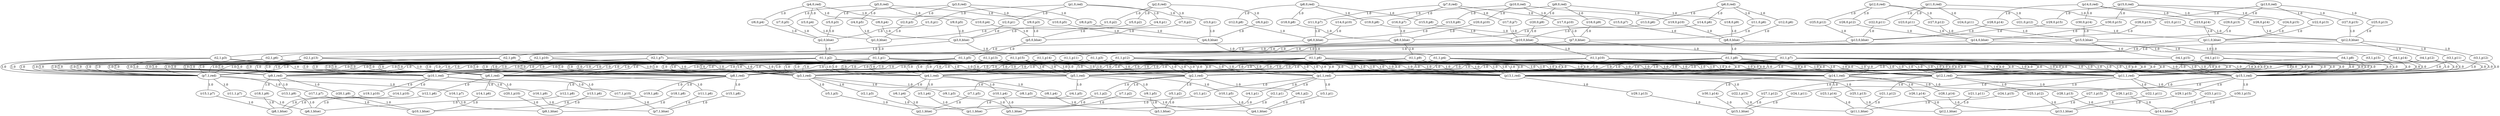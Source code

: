 strict graph {
	graph [bb="0,0,0,0"];
	node [label="\N"];
	"(r1,0,p1)"	 [pos="-4425.000000,-75.000000)"];
	"(p2,0,blue)"	 [pos="-900.000000,-150.000000)"];
	"(r1,0,p1)" -- "(p2,0,blue)"	 [label=1.0,
		weight=1.0];
	"(r1,0,p2)"	 [pos="-4275.000000,-75.000000)"];
	"(p1,0,blue)"	 [pos="-1050.000000,-150.000000)"];
	"(r1,0,p2)" -- "(p1,0,blue)"	 [label=1.0,
		weight=1.0];
	"(r1,1,p1)"	 [pos="-4425.000000,-375.000000)"];
	"(p2,1,blue)"	 [pos="-900.000000,-450.000000)"];
	"(r1,1,p1)" -- "(p2,1,blue)"	 [label=1.0,
		weight=1.0];
	"(r1,1,p2)"	 [pos="-4275.000000,-375.000000)"];
	"(p1,1,blue)"	 [pos="-1050.000000,-450.000000)"];
	"(r1,1,p2)" -- "(p1,1,blue)"	 [label=1.0,
		weight=1.0];
	"(r2,0,p1)"	 [pos="-4125.000000,-75.000000)"];
	"(p3,0,blue)"	 [pos="-750.000000,-150.000000)"];
	"(r2,0,p1)" -- "(p3,0,blue)"	 [label=1.0,
		weight=1.0];
	"(r2,0,p3)"	 [pos="-3975.000000,-75.000000)"];
	"(r2,0,p3)" -- "(p1,0,blue)"	 [label=1.0,
		weight=1.0];
	"(r2,1,p1)"	 [pos="-4125.000000,-375.000000)"];
	"(p3,1,blue)"	 [pos="-750.000000,-450.000000)"];
	"(r2,1,p1)" -- "(p3,1,blue)"	 [label=1.0,
		weight=1.0];
	"(r2,1,p3)"	 [pos="-3975.000000,-375.000000)"];
	"(r2,1,p3)" -- "(p1,1,blue)"	 [label=1.0,
		weight=1.0];
	"(r3,0,p1)"	 [pos="-3825.000000,-75.000000)"];
	"(p4,0,blue)"	 [pos="-600.000000,-150.000000)"];
	"(r3,0,p1)" -- "(p4,0,blue)"	 [label=1.0,
		weight=1.0];
	"(r3,0,p4)"	 [pos="-3675.000000,-75.000000)"];
	"(r3,0,p4)" -- "(p1,0,blue)"	 [label=1.0,
		weight=1.0];
	"(r3,1,p1)"	 [pos="-3825.000000,-375.000000)"];
	"(p4,1,blue)"	 [pos="-600.000000,-450.000000)"];
	"(r3,1,p1)" -- "(p4,1,blue)"	 [label=1.0,
		weight=1.0];
	"(r3,1,p4)"	 [pos="-3675.000000,-375.000000)"];
	"(r3,1,p4)" -- "(p1,1,blue)"	 [label=1.0,
		weight=1.0];
	"(r4,0,p1)"	 [pos="-3525.000000,-75.000000)"];
	"(p5,0,blue)"	 [pos="-450.000000,-150.000000)"];
	"(r4,0,p1)" -- "(p5,0,blue)"	 [label=1.0,
		weight=1.0];
	"(r4,0,p5)"	 [pos="-3375.000000,-75.000000)"];
	"(r4,0,p5)" -- "(p1,0,blue)"	 [label=1.0,
		weight=1.0];
	"(r4,1,p1)"	 [pos="-3525.000000,-375.000000)"];
	"(p5,1,blue)"	 [pos="-450.000000,-450.000000)"];
	"(r4,1,p1)" -- "(p5,1,blue)"	 [label=1.0,
		weight=1.0];
	"(r4,1,p5)"	 [pos="-3375.000000,-375.000000)"];
	"(r4,1,p5)" -- "(p1,1,blue)"	 [label=1.0,
		weight=1.0];
	"(r5,0,p2)"	 [pos="-3225.000000,-75.000000)"];
	"(r5,0,p2)" -- "(p3,0,blue)"	 [label=1.0,
		weight=1.0];
	"(r5,0,p3)"	 [pos="-3075.000000,-75.000000)"];
	"(r5,0,p3)" -- "(p2,0,blue)"	 [label=1.0,
		weight=1.0];
	"(r5,1,p2)"	 [pos="-3225.000000,-375.000000)"];
	"(r5,1,p2)" -- "(p3,1,blue)"	 [label=1.0,
		weight=1.0];
	"(r5,1,p3)"	 [pos="-3075.000000,-375.000000)"];
	"(r5,1,p3)" -- "(p2,1,blue)"	 [label=1.0,
		weight=1.0];
	"(r6,0,p2)"	 [pos="-2925.000000,-75.000000)"];
	"(r6,0,p2)" -- "(p4,0,blue)"	 [label=1.0,
		weight=1.0];
	"(r6,0,p4)"	 [pos="-2775.000000,-75.000000)"];
	"(r6,0,p4)" -- "(p2,0,blue)"	 [label=1.0,
		weight=1.0];
	"(r6,1,p2)"	 [pos="-2925.000000,-375.000000)"];
	"(r6,1,p2)" -- "(p4,1,blue)"	 [label=1.0,
		weight=1.0];
	"(r6,1,p4)"	 [pos="-2775.000000,-375.000000)"];
	"(r6,1,p4)" -- "(p2,1,blue)"	 [label=1.0,
		weight=1.0];
	"(r7,0,p2)"	 [pos="-2625.000000,-75.000000)"];
	"(r7,0,p2)" -- "(p5,0,blue)"	 [label=1.0,
		weight=1.0];
	"(r7,0,p5)"	 [pos="-2475.000000,-75.000000)"];
	"(r7,0,p5)" -- "(p2,0,blue)"	 [label=1.0,
		weight=1.0];
	"(r7,1,p2)"	 [pos="-2625.000000,-375.000000)"];
	"(r7,1,p2)" -- "(p5,1,blue)"	 [label=1.0,
		weight=1.0];
	"(r7,1,p5)"	 [pos="-2475.000000,-375.000000)"];
	"(r7,1,p5)" -- "(p2,1,blue)"	 [label=1.0,
		weight=1.0];
	"(r8,0,p3)"	 [pos="-2325.000000,-75.000000)"];
	"(r8,0,p3)" -- "(p4,0,blue)"	 [label=1.0,
		weight=1.0];
	"(r8,0,p4)"	 [pos="-2175.000000,-75.000000)"];
	"(r8,0,p4)" -- "(p3,0,blue)"	 [label=1.0,
		weight=1.0];
	"(r8,1,p3)"	 [pos="-2325.000000,-375.000000)"];
	"(r8,1,p3)" -- "(p4,1,blue)"	 [label=1.0,
		weight=1.0];
	"(r8,1,p4)"	 [pos="-2175.000000,-375.000000)"];
	"(r8,1,p4)" -- "(p3,1,blue)"	 [label=1.0,
		weight=1.0];
	"(r9,0,p3)"	 [pos="-2025.000000,-75.000000)"];
	"(r9,0,p3)" -- "(p5,0,blue)"	 [label=1.0,
		weight=1.0];
	"(r9,0,p5)"	 [pos="-1875.000000,-75.000000)"];
	"(r9,0,p5)" -- "(p3,0,blue)"	 [label=1.0,
		weight=1.0];
	"(r9,1,p3)"	 [pos="-2025.000000,-375.000000)"];
	"(r9,1,p3)" -- "(p5,1,blue)"	 [label=1.0,
		weight=1.0];
	"(r9,1,p5)"	 [pos="-1875.000000,-375.000000)"];
	"(r9,1,p5)" -- "(p3,1,blue)"	 [label=1.0,
		weight=1.0];
	"(r10,0,p4)"	 [pos="-1725.000000,-75.000000)"];
	"(r10,0,p4)" -- "(p5,0,blue)"	 [label=1.0,
		weight=1.0];
	"(r10,0,p5)"	 [pos="-1575.000000,-75.000000)"];
	"(r10,0,p5)" -- "(p4,0,blue)"	 [label=1.0,
		weight=1.0];
	"(r10,1,p4)"	 [pos="-1725.000000,-375.000000)"];
	"(r10,1,p4)" -- "(p5,1,blue)"	 [label=1.0,
		weight=1.0];
	"(r10,1,p5)"	 [pos="-1575.000000,-375.000000)"];
	"(r10,1,p5)" -- "(p4,1,blue)"	 [label=1.0,
		weight=1.0];
	"(r11,0,p6)"	 [pos="-1425.000000,-75.000000)"];
	"(p7,0,blue)"	 [pos="-150.000000,-150.000000)"];
	"(r11,0,p6)" -- "(p7,0,blue)"	 [label=1.0,
		weight=1.0];
	"(r11,0,p7)"	 [pos="-1275.000000,-75.000000)"];
	"(p6,0,blue)"	 [pos="-300.000000,-150.000000)"];
	"(r11,0,p7)" -- "(p6,0,blue)"	 [label=1.0,
		weight=1.0];
	"(r11,1,p6)"	 [pos="-1425.000000,-375.000000)"];
	"(p7,1,blue)"	 [pos="-150.000000,-450.000000)"];
	"(r11,1,p6)" -- "(p7,1,blue)"	 [label=1.0,
		weight=1.0];
	"(r11,1,p7)"	 [pos="-1275.000000,-375.000000)"];
	"(p6,1,blue)"	 [pos="-300.000000,-450.000000)"];
	"(r11,1,p7)" -- "(p6,1,blue)"	 [label=1.0,
		weight=1.0];
	"(r12,0,p6)"	 [pos="-1125.000000,-75.000000)"];
	"(p8,0,blue)"	 [pos="0.000000,-150.000000)"];
	"(r12,0,p6)" -- "(p8,0,blue)"	 [label=1.0,
		weight=1.0];
	"(r12,0,p8)"	 [pos="-975.000000,-75.000000)"];
	"(r12,0,p8)" -- "(p6,0,blue)"	 [label=1.0,
		weight=1.0];
	"(r12,1,p6)"	 [pos="-1125.000000,-375.000000)"];
	"(p8,1,blue)"	 [pos="0.000000,-450.000000)"];
	"(r12,1,p6)" -- "(p8,1,blue)"	 [label=1.0,
		weight=1.0];
	"(r12,1,p8)"	 [pos="-975.000000,-375.000000)"];
	"(r12,1,p8)" -- "(p6,1,blue)"	 [label=1.0,
		weight=1.0];
	"(r13,0,p6)"	 [pos="-825.000000,-75.000000)"];
	"(p9,0,blue)"	 [pos="150.000000,-150.000000)"];
	"(r13,0,p6)" -- "(p9,0,blue)"	 [label=1.0,
		weight=1.0];
	"(r13,0,p9)"	 [pos="-675.000000,-75.000000)"];
	"(r13,0,p9)" -- "(p6,0,blue)"	 [label=1.0,
		weight=1.0];
	"(r13,1,p6)"	 [pos="-825.000000,-375.000000)"];
	"(p9,1,blue)"	 [pos="150.000000,-450.000000)"];
	"(r13,1,p6)" -- "(p9,1,blue)"	 [label=1.0,
		weight=1.0];
	"(r13,1,p9)"	 [pos="-675.000000,-375.000000)"];
	"(r13,1,p9)" -- "(p6,1,blue)"	 [label=1.0,
		weight=1.0];
	"(r14,0,p6)"	 [pos="-525.000000,-75.000000)"];
	"(p10,0,blue)"	 [pos="300.000000,-150.000000)"];
	"(r14,0,p6)" -- "(p10,0,blue)"	 [label=1.0,
		weight=1.0];
	"(r14,0,p10)"	 [pos="-375.000000,-75.000000)"];
	"(r14,0,p10)" -- "(p6,0,blue)"	 [label=1.0,
		weight=1.0];
	"(r14,1,p6)"	 [pos="-525.000000,-375.000000)"];
	"(p10,1,blue)"	 [pos="300.000000,-450.000000)"];
	"(r14,1,p6)" -- "(p10,1,blue)"	 [label=1.0,
		weight=1.0];
	"(r14,1,p10)"	 [pos="-375.000000,-375.000000)"];
	"(r14,1,p10)" -- "(p6,1,blue)"	 [label=1.0,
		weight=1.0];
	"(r15,0,p7)"	 [pos="-225.000000,-75.000000)"];
	"(r15,0,p7)" -- "(p8,0,blue)"	 [label=1.0,
		weight=1.0];
	"(r15,0,p8)"	 [pos="-75.000000,-75.000000)"];
	"(r15,0,p8)" -- "(p7,0,blue)"	 [label=1.0,
		weight=1.0];
	"(r15,1,p7)"	 [pos="-225.000000,-375.000000)"];
	"(r15,1,p7)" -- "(p8,1,blue)"	 [label=1.0,
		weight=1.0];
	"(r15,1,p8)"	 [pos="-75.000000,-375.000000)"];
	"(r15,1,p8)" -- "(p7,1,blue)"	 [label=1.0,
		weight=1.0];
	"(r16,0,p7)"	 [pos="75.000000,-75.000000)"];
	"(r16,0,p7)" -- "(p9,0,blue)"	 [label=1.0,
		weight=1.0];
	"(r16,0,p9)"	 [pos="225.000000,-75.000000)"];
	"(r16,0,p9)" -- "(p7,0,blue)"	 [label=1.0,
		weight=1.0];
	"(r16,1,p7)"	 [pos="75.000000,-375.000000)"];
	"(r16,1,p7)" -- "(p9,1,blue)"	 [label=1.0,
		weight=1.0];
	"(r16,1,p9)"	 [pos="225.000000,-375.000000)"];
	"(r16,1,p9)" -- "(p7,1,blue)"	 [label=1.0,
		weight=1.0];
	"(r17,0,p7)"	 [pos="375.000000,-75.000000)"];
	"(r17,0,p7)" -- "(p10,0,blue)"	 [label=1.0,
		weight=1.0];
	"(r17,0,p10)"	 [pos="525.000000,-75.000000)"];
	"(r17,0,p10)" -- "(p7,0,blue)"	 [label=1.0,
		weight=1.0];
	"(r17,1,p7)"	 [pos="375.000000,-375.000000)"];
	"(r17,1,p7)" -- "(p10,1,blue)"	 [label=1.0,
		weight=1.0];
	"(r17,1,p10)"	 [pos="525.000000,-375.000000)"];
	"(r17,1,p10)" -- "(p7,1,blue)"	 [label=1.0,
		weight=1.0];
	"(r18,0,p8)"	 [pos="675.000000,-75.000000)"];
	"(r18,0,p8)" -- "(p9,0,blue)"	 [label=1.0,
		weight=1.0];
	"(r18,0,p9)"	 [pos="825.000000,-75.000000)"];
	"(r18,0,p9)" -- "(p8,0,blue)"	 [label=1.0,
		weight=1.0];
	"(r18,1,p8)"	 [pos="675.000000,-375.000000)"];
	"(r18,1,p8)" -- "(p9,1,blue)"	 [label=1.0,
		weight=1.0];
	"(r18,1,p9)"	 [pos="825.000000,-375.000000)"];
	"(r18,1,p9)" -- "(p8,1,blue)"	 [label=1.0,
		weight=1.0];
	"(r19,0,p8)"	 [pos="975.000000,-75.000000)"];
	"(r19,0,p8)" -- "(p10,0,blue)"	 [label=1.0,
		weight=1.0];
	"(r19,0,p10)"	 [pos="1125.000000,-75.000000)"];
	"(r19,0,p10)" -- "(p8,0,blue)"	 [label=1.0,
		weight=1.0];
	"(r19,1,p8)"	 [pos="975.000000,-375.000000)"];
	"(r19,1,p8)" -- "(p10,1,blue)"	 [label=1.0,
		weight=1.0];
	"(r19,1,p10)"	 [pos="1125.000000,-375.000000)"];
	"(r19,1,p10)" -- "(p8,1,blue)"	 [label=1.0,
		weight=1.0];
	"(r20,0,p9)"	 [pos="1275.000000,-75.000000)"];
	"(r20,0,p9)" -- "(p10,0,blue)"	 [label=1.0,
		weight=1.0];
	"(r20,0,p10)"	 [pos="1425.000000,-75.000000)"];
	"(r20,0,p10)" -- "(p9,0,blue)"	 [label=1.0,
		weight=1.0];
	"(r20,1,p9)"	 [pos="1275.000000,-375.000000)"];
	"(r20,1,p9)" -- "(p10,1,blue)"	 [label=1.0,
		weight=1.0];
	"(r20,1,p10)"	 [pos="1425.000000,-375.000000)"];
	"(r20,1,p10)" -- "(p9,1,blue)"	 [label=1.0,
		weight=1.0];
	"(r21,0,p11)"	 [pos="1575.000000,-75.000000)"];
	"(p12,0,blue)"	 [pos="600.000000,-150.000000)"];
	"(r21,0,p11)" -- "(p12,0,blue)"	 [label=1.0,
		weight=1.0];
	"(r21,0,p12)"	 [pos="1725.000000,-75.000000)"];
	"(p11,0,blue)"	 [pos="450.000000,-150.000000)"];
	"(r21,0,p12)" -- "(p11,0,blue)"	 [label=1.0,
		weight=1.0];
	"(r21,1,p11)"	 [pos="1575.000000,-375.000000)"];
	"(p12,1,blue)"	 [pos="600.000000,-450.000000)"];
	"(r21,1,p11)" -- "(p12,1,blue)"	 [label=1.0,
		weight=1.0];
	"(r21,1,p12)"	 [pos="1725.000000,-375.000000)"];
	"(p11,1,blue)"	 [pos="450.000000,-450.000000)"];
	"(r21,1,p12)" -- "(p11,1,blue)"	 [label=1.0,
		weight=1.0];
	"(r22,0,p11)"	 [pos="1875.000000,-75.000000)"];
	"(p13,0,blue)"	 [pos="750.000000,-150.000000)"];
	"(r22,0,p11)" -- "(p13,0,blue)"	 [label=1.0,
		weight=1.0];
	"(r22,0,p13)"	 [pos="2025.000000,-75.000000)"];
	"(r22,0,p13)" -- "(p11,0,blue)"	 [label=1.0,
		weight=1.0];
	"(r22,1,p11)"	 [pos="1875.000000,-375.000000)"];
	"(p13,1,blue)"	 [pos="750.000000,-450.000000)"];
	"(r22,1,p11)" -- "(p13,1,blue)"	 [label=1.0,
		weight=1.0];
	"(r22,1,p13)"	 [pos="2025.000000,-375.000000)"];
	"(r22,1,p13)" -- "(p11,1,blue)"	 [label=1.0,
		weight=1.0];
	"(r23,0,p11)"	 [pos="2175.000000,-75.000000)"];
	"(p14,0,blue)"	 [pos="900.000000,-150.000000)"];
	"(r23,0,p11)" -- "(p14,0,blue)"	 [label=1.0,
		weight=1.0];
	"(r23,0,p14)"	 [pos="2325.000000,-75.000000)"];
	"(r23,0,p14)" -- "(p11,0,blue)"	 [label=1.0,
		weight=1.0];
	"(r23,1,p11)"	 [pos="2175.000000,-375.000000)"];
	"(p14,1,blue)"	 [pos="900.000000,-450.000000)"];
	"(r23,1,p11)" -- "(p14,1,blue)"	 [label=1.0,
		weight=1.0];
	"(r23,1,p14)"	 [pos="2325.000000,-375.000000)"];
	"(r23,1,p14)" -- "(p11,1,blue)"	 [label=1.0,
		weight=1.0];
	"(r24,0,p11)"	 [pos="2475.000000,-75.000000)"];
	"(p15,0,blue)"	 [pos="1050.000000,-150.000000)"];
	"(r24,0,p11)" -- "(p15,0,blue)"	 [label=1.0,
		weight=1.0];
	"(r24,0,p15)"	 [pos="2625.000000,-75.000000)"];
	"(r24,0,p15)" -- "(p11,0,blue)"	 [label=1.0,
		weight=1.0];
	"(r24,1,p11)"	 [pos="2475.000000,-375.000000)"];
	"(p15,1,blue)"	 [pos="1050.000000,-450.000000)"];
	"(r24,1,p11)" -- "(p15,1,blue)"	 [label=1.0,
		weight=1.0];
	"(r24,1,p15)"	 [pos="2625.000000,-375.000000)"];
	"(r24,1,p15)" -- "(p11,1,blue)"	 [label=1.0,
		weight=1.0];
	"(r25,0,p12)"	 [pos="2775.000000,-75.000000)"];
	"(r25,0,p12)" -- "(p13,0,blue)"	 [label=1.0,
		weight=1.0];
	"(r25,0,p13)"	 [pos="2925.000000,-75.000000)"];
	"(r25,0,p13)" -- "(p12,0,blue)"	 [label=1.0,
		weight=1.0];
	"(r25,1,p12)"	 [pos="2775.000000,-375.000000)"];
	"(r25,1,p12)" -- "(p13,1,blue)"	 [label=1.0,
		weight=1.0];
	"(r25,1,p13)"	 [pos="2925.000000,-375.000000)"];
	"(r25,1,p13)" -- "(p12,1,blue)"	 [label=1.0,
		weight=1.0];
	"(r26,0,p12)"	 [pos="3075.000000,-75.000000)"];
	"(r26,0,p12)" -- "(p14,0,blue)"	 [label=1.0,
		weight=1.0];
	"(r26,0,p14)"	 [pos="3225.000000,-75.000000)"];
	"(r26,0,p14)" -- "(p12,0,blue)"	 [label=1.0,
		weight=1.0];
	"(r26,1,p12)"	 [pos="3075.000000,-375.000000)"];
	"(r26,1,p12)" -- "(p14,1,blue)"	 [label=1.0,
		weight=1.0];
	"(r26,1,p14)"	 [pos="3225.000000,-375.000000)"];
	"(r26,1,p14)" -- "(p12,1,blue)"	 [label=1.0,
		weight=1.0];
	"(r27,0,p12)"	 [pos="3375.000000,-75.000000)"];
	"(r27,0,p12)" -- "(p15,0,blue)"	 [label=1.0,
		weight=1.0];
	"(r27,0,p15)"	 [pos="3525.000000,-75.000000)"];
	"(r27,0,p15)" -- "(p12,0,blue)"	 [label=1.0,
		weight=1.0];
	"(r27,1,p12)"	 [pos="3375.000000,-375.000000)"];
	"(r27,1,p12)" -- "(p15,1,blue)"	 [label=1.0,
		weight=1.0];
	"(r27,1,p15)"	 [pos="3525.000000,-375.000000)"];
	"(r27,1,p15)" -- "(p12,1,blue)"	 [label=1.0,
		weight=1.0];
	"(r28,0,p13)"	 [pos="3675.000000,-75.000000)"];
	"(r28,0,p13)" -- "(p14,0,blue)"	 [label=1.0,
		weight=1.0];
	"(r28,0,p14)"	 [pos="3825.000000,-75.000000)"];
	"(r28,0,p14)" -- "(p13,0,blue)"	 [label=1.0,
		weight=1.0];
	"(r28,1,p13)"	 [pos="3675.000000,-375.000000)"];
	"(r28,1,p13)" -- "(p14,1,blue)"	 [label=1.0,
		weight=1.0];
	"(r28,1,p14)"	 [pos="3825.000000,-375.000000)"];
	"(r28,1,p14)" -- "(p13,1,blue)"	 [label=1.0,
		weight=1.0];
	"(r29,0,p13)"	 [pos="3975.000000,-75.000000)"];
	"(r29,0,p13)" -- "(p15,0,blue)"	 [label=1.0,
		weight=1.0];
	"(r29,0,p15)"	 [pos="4125.000000,-75.000000)"];
	"(r29,0,p15)" -- "(p13,0,blue)"	 [label=1.0,
		weight=1.0];
	"(r29,1,p13)"	 [pos="3975.000000,-375.000000)"];
	"(r29,1,p13)" -- "(p15,1,blue)"	 [label=1.0,
		weight=1.0];
	"(r29,1,p15)"	 [pos="4125.000000,-375.000000)"];
	"(r29,1,p15)" -- "(p13,1,blue)"	 [label=1.0,
		weight=1.0];
	"(r30,0,p14)"	 [pos="4275.000000,-75.000000)"];
	"(r30,0,p14)" -- "(p15,0,blue)"	 [label=1.0,
		weight=1.0];
	"(r30,0,p15)"	 [pos="4425.000000,-75.000000)"];
	"(r30,0,p15)" -- "(p14,0,blue)"	 [label=1.0,
		weight=1.0];
	"(r30,1,p14)"	 [pos="4275.000000,-375.000000)"];
	"(r30,1,p14)" -- "(p15,1,blue)"	 [label=1.0,
		weight=1.0];
	"(r30,1,p15)"	 [pos="4425.000000,-375.000000)"];
	"(r30,1,p15)" -- "(p14,1,blue)"	 [label=1.0,
		weight=1.0];
	"(p1,0,red)"	 [pos="-1050.000000,0.000000)"];
	"(p1,0,red)" -- "(r1,0,p1)"	 [label=1.0,
		weight=1.0];
	"(p1,0,red)" -- "(r2,0,p1)"	 [label=1.0,
		weight=1.0];
	"(p1,0,red)" -- "(r3,0,p1)"	 [label=1.0,
		weight=1.0];
	"(p1,0,red)" -- "(r4,0,p1)"	 [label=1.0,
		weight=1.0];
	"(p1,1,red)"	 [pos="-1050.000000,-300.000000)"];
	"(p1,1,red)" -- "(r1,1,p1)"	 [label=1.0,
		weight=1.0];
	"(p1,1,red)" -- "(r2,1,p1)"	 [label=1.0,
		weight=1.0];
	"(p1,1,red)" -- "(r3,1,p1)"	 [label=1.0,
		weight=1.0];
	"(p1,1,red)" -- "(r4,1,p1)"	 [label=1.0,
		weight=1.0];
	"(p2,0,red)"	 [pos="-900.000000,0.000000)"];
	"(p2,0,red)" -- "(r1,0,p2)"	 [label=1.0,
		weight=1.0];
	"(p2,0,red)" -- "(r5,0,p2)"	 [label=1.0,
		weight=1.0];
	"(p2,0,red)" -- "(r6,0,p2)"	 [label=1.0,
		weight=1.0];
	"(p2,0,red)" -- "(r7,0,p2)"	 [label=1.0,
		weight=1.0];
	"(p2,1,red)"	 [pos="-900.000000,-300.000000)"];
	"(p2,1,red)" -- "(r1,1,p2)"	 [label=1.0,
		weight=1.0];
	"(p2,1,red)" -- "(r5,1,p2)"	 [label=1.0,
		weight=1.0];
	"(p2,1,red)" -- "(r6,1,p2)"	 [label=1.0,
		weight=1.0];
	"(p2,1,red)" -- "(r7,1,p2)"	 [label=1.0,
		weight=1.0];
	"(p3,0,red)"	 [pos="-750.000000,0.000000)"];
	"(p3,0,red)" -- "(r2,0,p3)"	 [label=1.0,
		weight=1.0];
	"(p3,0,red)" -- "(r5,0,p3)"	 [label=1.0,
		weight=1.0];
	"(p3,0,red)" -- "(r8,0,p3)"	 [label=1.0,
		weight=1.0];
	"(p3,0,red)" -- "(r9,0,p3)"	 [label=1.0,
		weight=1.0];
	"(p3,1,red)"	 [pos="-750.000000,-300.000000)"];
	"(p3,1,red)" -- "(r2,1,p3)"	 [label=1.0,
		weight=1.0];
	"(p3,1,red)" -- "(r5,1,p3)"	 [label=1.0,
		weight=1.0];
	"(p3,1,red)" -- "(r8,1,p3)"	 [label=1.0,
		weight=1.0];
	"(p3,1,red)" -- "(r9,1,p3)"	 [label=1.0,
		weight=1.0];
	"(p4,0,red)"	 [pos="-600.000000,0.000000)"];
	"(p4,0,red)" -- "(r3,0,p4)"	 [label=1.0,
		weight=1.0];
	"(p4,0,red)" -- "(r6,0,p4)"	 [label=1.0,
		weight=1.0];
	"(p4,0,red)" -- "(r8,0,p4)"	 [label=1.0,
		weight=1.0];
	"(p4,0,red)" -- "(r10,0,p4)"	 [label=1.0,
		weight=1.0];
	"(p4,1,red)"	 [pos="-600.000000,-300.000000)"];
	"(p4,1,red)" -- "(r3,1,p4)"	 [label=1.0,
		weight=1.0];
	"(p4,1,red)" -- "(r6,1,p4)"	 [label=1.0,
		weight=1.0];
	"(p4,1,red)" -- "(r8,1,p4)"	 [label=1.0,
		weight=1.0];
	"(p4,1,red)" -- "(r10,1,p4)"	 [label=1.0,
		weight=1.0];
	"(p5,0,red)"	 [pos="-450.000000,0.000000)"];
	"(p5,0,red)" -- "(r4,0,p5)"	 [label=1.0,
		weight=1.0];
	"(p5,0,red)" -- "(r7,0,p5)"	 [label=1.0,
		weight=1.0];
	"(p5,0,red)" -- "(r9,0,p5)"	 [label=1.0,
		weight=1.0];
	"(p5,0,red)" -- "(r10,0,p5)"	 [label=1.0,
		weight=1.0];
	"(p5,1,red)"	 [pos="-450.000000,-300.000000)"];
	"(p5,1,red)" -- "(r4,1,p5)"	 [label=1.0,
		weight=1.0];
	"(p5,1,red)" -- "(r7,1,p5)"	 [label=1.0,
		weight=1.0];
	"(p5,1,red)" -- "(r9,1,p5)"	 [label=1.0,
		weight=1.0];
	"(p5,1,red)" -- "(r10,1,p5)"	 [label=1.0,
		weight=1.0];
	"(p6,0,red)"	 [pos="-300.000000,0.000000)"];
	"(p6,0,red)" -- "(r11,0,p6)"	 [label=1.0,
		weight=1.0];
	"(p6,0,red)" -- "(r12,0,p6)"	 [label=1.0,
		weight=1.0];
	"(p6,0,red)" -- "(r13,0,p6)"	 [label=1.0,
		weight=1.0];
	"(p6,0,red)" -- "(r14,0,p6)"	 [label=1.0,
		weight=1.0];
	"(p6,1,red)"	 [pos="-300.000000,-300.000000)"];
	"(p6,1,red)" -- "(r11,1,p6)"	 [label=1.0,
		weight=1.0];
	"(p6,1,red)" -- "(r12,1,p6)"	 [label=1.0,
		weight=1.0];
	"(p6,1,red)" -- "(r13,1,p6)"	 [label=1.0,
		weight=1.0];
	"(p6,1,red)" -- "(r14,1,p6)"	 [label=1.0,
		weight=1.0];
	"(p7,0,red)"	 [pos="-150.000000,0.000000)"];
	"(p7,0,red)" -- "(r11,0,p7)"	 [label=1.0,
		weight=1.0];
	"(p7,0,red)" -- "(r15,0,p7)"	 [label=1.0,
		weight=1.0];
	"(p7,0,red)" -- "(r16,0,p7)"	 [label=1.0,
		weight=1.0];
	"(p7,0,red)" -- "(r17,0,p7)"	 [label=1.0,
		weight=1.0];
	"(p7,1,red)"	 [pos="-150.000000,-300.000000)"];
	"(p7,1,red)" -- "(r11,1,p7)"	 [label=1.0,
		weight=1.0];
	"(p7,1,red)" -- "(r15,1,p7)"	 [label=1.0,
		weight=1.0];
	"(p7,1,red)" -- "(r16,1,p7)"	 [label=1.0,
		weight=1.0];
	"(p7,1,red)" -- "(r17,1,p7)"	 [label=1.0,
		weight=1.0];
	"(p8,0,red)"	 [pos="0.000000,0.000000)"];
	"(p8,0,red)" -- "(r12,0,p8)"	 [label=1.0,
		weight=1.0];
	"(p8,0,red)" -- "(r15,0,p8)"	 [label=1.0,
		weight=1.0];
	"(p8,0,red)" -- "(r18,0,p8)"	 [label=1.0,
		weight=1.0];
	"(p8,0,red)" -- "(r19,0,p8)"	 [label=1.0,
		weight=1.0];
	"(p8,1,red)"	 [pos="0.000000,-300.000000)"];
	"(p8,1,red)" -- "(r12,1,p8)"	 [label=1.0,
		weight=1.0];
	"(p8,1,red)" -- "(r15,1,p8)"	 [label=1.0,
		weight=1.0];
	"(p8,1,red)" -- "(r18,1,p8)"	 [label=1.0,
		weight=1.0];
	"(p8,1,red)" -- "(r19,1,p8)"	 [label=1.0,
		weight=1.0];
	"(p9,0,red)"	 [pos="150.000000,0.000000)"];
	"(p9,0,red)" -- "(r13,0,p9)"	 [label=1.0,
		weight=1.0];
	"(p9,0,red)" -- "(r16,0,p9)"	 [label=1.0,
		weight=1.0];
	"(p9,0,red)" -- "(r18,0,p9)"	 [label=1.0,
		weight=1.0];
	"(p9,0,red)" -- "(r20,0,p9)"	 [label=1.0,
		weight=1.0];
	"(p9,1,red)"	 [pos="150.000000,-300.000000)"];
	"(p9,1,red)" -- "(r13,1,p9)"	 [label=1.0,
		weight=1.0];
	"(p9,1,red)" -- "(r16,1,p9)"	 [label=1.0,
		weight=1.0];
	"(p9,1,red)" -- "(r18,1,p9)"	 [label=1.0,
		weight=1.0];
	"(p9,1,red)" -- "(r20,1,p9)"	 [label=1.0,
		weight=1.0];
	"(p10,0,red)"	 [pos="300.000000,0.000000)"];
	"(p10,0,red)" -- "(r14,0,p10)"	 [label=1.0,
		weight=1.0];
	"(p10,0,red)" -- "(r17,0,p10)"	 [label=1.0,
		weight=1.0];
	"(p10,0,red)" -- "(r19,0,p10)"	 [label=1.0,
		weight=1.0];
	"(p10,0,red)" -- "(r20,0,p10)"	 [label=1.0,
		weight=1.0];
	"(p10,1,red)"	 [pos="300.000000,-300.000000)"];
	"(p10,1,red)" -- "(r14,1,p10)"	 [label=1.0,
		weight=1.0];
	"(p10,1,red)" -- "(r17,1,p10)"	 [label=1.0,
		weight=1.0];
	"(p10,1,red)" -- "(r19,1,p10)"	 [label=1.0,
		weight=1.0];
	"(p10,1,red)" -- "(r20,1,p10)"	 [label=1.0,
		weight=1.0];
	"(p11,0,red)"	 [pos="450.000000,0.000000)"];
	"(p11,0,red)" -- "(r21,0,p11)"	 [label=1.0,
		weight=1.0];
	"(p11,0,red)" -- "(r22,0,p11)"	 [label=1.0,
		weight=1.0];
	"(p11,0,red)" -- "(r23,0,p11)"	 [label=1.0,
		weight=1.0];
	"(p11,0,red)" -- "(r24,0,p11)"	 [label=1.0,
		weight=1.0];
	"(p11,1,red)"	 [pos="450.000000,-300.000000)"];
	"(p11,1,red)" -- "(r21,1,p11)"	 [label=1.0,
		weight=1.0];
	"(p11,1,red)" -- "(r22,1,p11)"	 [label=1.0,
		weight=1.0];
	"(p11,1,red)" -- "(r23,1,p11)"	 [label=1.0,
		weight=1.0];
	"(p11,1,red)" -- "(r24,1,p11)"	 [label=1.0,
		weight=1.0];
	"(p12,0,red)"	 [pos="600.000000,0.000000)"];
	"(p12,0,red)" -- "(r21,0,p12)"	 [label=1.0,
		weight=1.0];
	"(p12,0,red)" -- "(r25,0,p12)"	 [label=1.0,
		weight=1.0];
	"(p12,0,red)" -- "(r26,0,p12)"	 [label=1.0,
		weight=1.0];
	"(p12,0,red)" -- "(r27,0,p12)"	 [label=1.0,
		weight=1.0];
	"(p12,1,red)"	 [pos="600.000000,-300.000000)"];
	"(p12,1,red)" -- "(r21,1,p12)"	 [label=1.0,
		weight=1.0];
	"(p12,1,red)" -- "(r25,1,p12)"	 [label=1.0,
		weight=1.0];
	"(p12,1,red)" -- "(r26,1,p12)"	 [label=1.0,
		weight=1.0];
	"(p12,1,red)" -- "(r27,1,p12)"	 [label=1.0,
		weight=1.0];
	"(p13,0,red)"	 [pos="750.000000,0.000000)"];
	"(p13,0,red)" -- "(r22,0,p13)"	 [label=1.0,
		weight=1.0];
	"(p13,0,red)" -- "(r25,0,p13)"	 [label=1.0,
		weight=1.0];
	"(p13,0,red)" -- "(r28,0,p13)"	 [label=1.0,
		weight=1.0];
	"(p13,0,red)" -- "(r29,0,p13)"	 [label=1.0,
		weight=1.0];
	"(p13,1,red)"	 [pos="750.000000,-300.000000)"];
	"(p13,1,red)" -- "(r22,1,p13)"	 [label=1.0,
		weight=1.0];
	"(p13,1,red)" -- "(r25,1,p13)"	 [label=1.0,
		weight=1.0];
	"(p13,1,red)" -- "(r28,1,p13)"	 [label=1.0,
		weight=1.0];
	"(p13,1,red)" -- "(r29,1,p13)"	 [label=1.0,
		weight=1.0];
	"(p14,0,red)"	 [pos="900.000000,0.000000)"];
	"(p14,0,red)" -- "(r23,0,p14)"	 [label=1.0,
		weight=1.0];
	"(p14,0,red)" -- "(r26,0,p14)"	 [label=1.0,
		weight=1.0];
	"(p14,0,red)" -- "(r28,0,p14)"	 [label=1.0,
		weight=1.0];
	"(p14,0,red)" -- "(r30,0,p14)"	 [label=1.0,
		weight=1.0];
	"(p14,1,red)"	 [pos="900.000000,-300.000000)"];
	"(p14,1,red)" -- "(r23,1,p14)"	 [label=1.0,
		weight=1.0];
	"(p14,1,red)" -- "(r26,1,p14)"	 [label=1.0,
		weight=1.0];
	"(p14,1,red)" -- "(r28,1,p14)"	 [label=1.0,
		weight=1.0];
	"(p14,1,red)" -- "(r30,1,p14)"	 [label=1.0,
		weight=1.0];
	"(p15,0,red)"	 [pos="1050.000000,0.000000)"];
	"(p15,0,red)" -- "(r24,0,p15)"	 [label=1.0,
		weight=1.0];
	"(p15,0,red)" -- "(r27,0,p15)"	 [label=1.0,
		weight=1.0];
	"(p15,0,red)" -- "(r29,0,p15)"	 [label=1.0,
		weight=1.0];
	"(p15,0,red)" -- "(r30,0,p15)"	 [label=1.0,
		weight=1.0];
	"(p15,1,red)"	 [pos="1050.000000,-300.000000)"];
	"(p15,1,red)" -- "(r24,1,p15)"	 [label=1.0,
		weight=1.0];
	"(p15,1,red)" -- "(r27,1,p15)"	 [label=1.0,
		weight=1.0];
	"(p15,1,red)" -- "(r29,1,p15)"	 [label=1.0,
		weight=1.0];
	"(p15,1,red)" -- "(r30,1,p15)"	 [label=1.0,
		weight=1.0];
	"(t1,1,p1)"	 [pos="-2100.000000,-225.000000)"];
	"(p1,0,blue)" -- "(t1,1,p1)"	 [label=1.0,
		weight=1.0];
	"(t1,1,p2)"	 [pos="-1950.000000,-225.000000)"];
	"(p2,0,blue)" -- "(t1,1,p2)"	 [label=1.0,
		weight=1.0];
	"(t1,1,p3)"	 [pos="-1800.000000,-225.000000)"];
	"(p3,0,blue)" -- "(t1,1,p3)"	 [label=1.0,
		weight=1.0];
	"(t2,1,p3)"	 [pos="150.000000,-225.000000)"];
	"(p3,0,blue)" -- "(t2,1,p3)"	 [label=1.0,
		weight=1.0];
	"(t1,1,p4)"	 [pos="-1650.000000,-225.000000)"];
	"(p4,0,blue)" -- "(t1,1,p4)"	 [label=1.0,
		weight=1.0];
	"(t1,1,p5)"	 [pos="-1500.000000,-225.000000)"];
	"(p5,0,blue)" -- "(t1,1,p5)"	 [label=1.0,
		weight=1.0];
	"(t1,1,p6)"	 [pos="-1350.000000,-225.000000)"];
	"(p6,0,blue)" -- "(t1,1,p6)"	 [label=1.0,
		weight=1.0];
	"(t2,1,p6)"	 [pos="300.000000,-225.000000)"];
	"(p6,0,blue)" -- "(t2,1,p6)"	 [label=1.0,
		weight=1.0];
	"(t1,1,p7)"	 [pos="-1200.000000,-225.000000)"];
	"(p7,0,blue)" -- "(t1,1,p7)"	 [label=1.0,
		weight=1.0];
	"(t2,1,p7)"	 [pos="450.000000,-225.000000)"];
	"(p7,0,blue)" -- "(t2,1,p7)"	 [label=1.0,
		weight=1.0];
	"(t1,1,p8)"	 [pos="-1050.000000,-225.000000)"];
	"(p8,0,blue)" -- "(t1,1,p8)"	 [label=1.0,
		weight=1.0];
	"(t4,1,p8)"	 [pos="1500.000000,-225.000000)"];
	"(p8,0,blue)" -- "(t4,1,p8)"	 [label=1.0,
		weight=1.0];
	"(t1,1,p9)"	 [pos="-900.000000,-225.000000)"];
	"(p9,0,blue)" -- "(t1,1,p9)"	 [label=1.0,
		weight=1.0];
	"(t2,1,p9)"	 [pos="600.000000,-225.000000)"];
	"(p9,0,blue)" -- "(t2,1,p9)"	 [label=1.0,
		weight=1.0];
	"(t1,1,p10)"	 [pos="-750.000000,-225.000000)"];
	"(p10,0,blue)" -- "(t1,1,p10)"	 [label=1.0,
		weight=1.0];
	"(t2,1,p10)"	 [pos="750.000000,-225.000000)"];
	"(p10,0,blue)" -- "(t2,1,p10)"	 [label=1.0,
		weight=1.0];
	"(t1,1,p11)"	 [pos="-600.000000,-225.000000)"];
	"(p11,0,blue)" -- "(t1,1,p11)"	 [label=1.0,
		weight=1.0];
	"(t3,1,p11)"	 [pos="1050.000000,-225.000000)"];
	"(p11,0,blue)" -- "(t3,1,p11)"	 [label=1.0,
		weight=1.0];
	"(t4,1,p11)"	 [pos="1650.000000,-225.000000)"];
	"(p11,0,blue)" -- "(t4,1,p11)"	 [label=1.0,
		weight=1.0];
	"(t1,1,p12)"	 [pos="-450.000000,-225.000000)"];
	"(p12,0,blue)" -- "(t1,1,p12)"	 [label=1.0,
		weight=1.0];
	"(t3,1,p12)"	 [pos="1200.000000,-225.000000)"];
	"(p12,0,blue)" -- "(t3,1,p12)"	 [label=1.0,
		weight=1.0];
	"(t4,1,p12)"	 [pos="1800.000000,-225.000000)"];
	"(p12,0,blue)" -- "(t4,1,p12)"	 [label=1.0,
		weight=1.0];
	"(t1,1,p13)"	 [pos="-300.000000,-225.000000)"];
	"(p13,0,blue)" -- "(t1,1,p13)"	 [label=1.0,
		weight=1.0];
	"(t2,1,p13)"	 [pos="900.000000,-225.000000)"];
	"(p13,0,blue)" -- "(t2,1,p13)"	 [label=1.0,
		weight=1.0];
	"(t1,1,p14)"	 [pos="-150.000000,-225.000000)"];
	"(p14,0,blue)" -- "(t1,1,p14)"	 [label=1.0,
		weight=1.0];
	"(t4,1,p14)"	 [pos="1950.000000,-225.000000)"];
	"(p14,0,blue)" -- "(t4,1,p14)"	 [label=1.0,
		weight=1.0];
	"(t1,1,p15)"	 [pos="0.000000,-225.000000)"];
	"(p15,0,blue)" -- "(t1,1,p15)"	 [label=1.0,
		weight=1.0];
	"(t3,1,p15)"	 [pos="1350.000000,-225.000000)"];
	"(p15,0,blue)" -- "(t3,1,p15)"	 [label=1.0,
		weight=1.0];
	"(t4,1,p15)"	 [pos="2100.000000,-225.000000)"];
	"(p15,0,blue)" -- "(t4,1,p15)"	 [label=1.0,
		weight=1.0];
	"(t1,1,p1)" -- "(p2,1,red)"	 [label=1.0,
		weight=1.0];
	"(t1,1,p1)" -- "(p3,1,red)"	 [label=1.0,
		weight=1.0];
	"(t1,1,p1)" -- "(p4,1,red)"	 [label=1.0,
		weight=1.0];
	"(t1,1,p1)" -- "(p5,1,red)"	 [label=1.0,
		weight=1.0];
	"(t1,1,p1)" -- "(p6,1,red)"	 [label=1.0,
		weight=1.0];
	"(t1,1,p1)" -- "(p7,1,red)"	 [label=1.0,
		weight=1.0];
	"(t1,1,p1)" -- "(p8,1,red)"	 [label=1.0,
		weight=1.0];
	"(t1,1,p1)" -- "(p9,1,red)"	 [label=1.0,
		weight=1.0];
	"(t1,1,p1)" -- "(p10,1,red)"	 [label=1.0,
		weight=1.0];
	"(t1,1,p1)" -- "(p11,1,red)"	 [label=1.0,
		weight=1.0];
	"(t1,1,p1)" -- "(p12,1,red)"	 [label=1.0,
		weight=1.0];
	"(t1,1,p1)" -- "(p13,1,red)"	 [label=1.0,
		weight=1.0];
	"(t1,1,p1)" -- "(p14,1,red)"	 [label=1.0,
		weight=1.0];
	"(t1,1,p1)" -- "(p15,1,red)"	 [label=1.0,
		weight=1.0];
	"(t1,1,p2)" -- "(p1,1,red)"	 [label=1.0,
		weight=1.0];
	"(t1,1,p2)" -- "(p3,1,red)"	 [label=1.0,
		weight=1.0];
	"(t1,1,p2)" -- "(p4,1,red)"	 [label=1.0,
		weight=1.0];
	"(t1,1,p2)" -- "(p5,1,red)"	 [label=1.0,
		weight=1.0];
	"(t1,1,p2)" -- "(p6,1,red)"	 [label=1.0,
		weight=1.0];
	"(t1,1,p2)" -- "(p7,1,red)"	 [label=1.0,
		weight=1.0];
	"(t1,1,p2)" -- "(p8,1,red)"	 [label=1.0,
		weight=1.0];
	"(t1,1,p2)" -- "(p9,1,red)"	 [label=1.0,
		weight=1.0];
	"(t1,1,p2)" -- "(p10,1,red)"	 [label=1.0,
		weight=1.0];
	"(t1,1,p2)" -- "(p11,1,red)"	 [label=1.0,
		weight=1.0];
	"(t1,1,p2)" -- "(p12,1,red)"	 [label=1.0,
		weight=1.0];
	"(t1,1,p2)" -- "(p13,1,red)"	 [label=1.0,
		weight=1.0];
	"(t1,1,p2)" -- "(p14,1,red)"	 [label=1.0,
		weight=1.0];
	"(t1,1,p2)" -- "(p15,1,red)"	 [label=1.0,
		weight=1.0];
	"(t1,1,p3)" -- "(p1,1,red)"	 [label=1.0,
		weight=1.0];
	"(t1,1,p3)" -- "(p2,1,red)"	 [label=1.0,
		weight=1.0];
	"(t1,1,p3)" -- "(p4,1,red)"	 [label=1.0,
		weight=1.0];
	"(t1,1,p3)" -- "(p5,1,red)"	 [label=1.0,
		weight=1.0];
	"(t1,1,p3)" -- "(p6,1,red)"	 [label=1.0,
		weight=1.0];
	"(t1,1,p3)" -- "(p7,1,red)"	 [label=1.0,
		weight=1.0];
	"(t1,1,p3)" -- "(p8,1,red)"	 [label=1.0,
		weight=1.0];
	"(t1,1,p3)" -- "(p9,1,red)"	 [label=1.0,
		weight=1.0];
	"(t1,1,p3)" -- "(p10,1,red)"	 [label=1.0,
		weight=1.0];
	"(t1,1,p3)" -- "(p11,1,red)"	 [label=1.0,
		weight=1.0];
	"(t1,1,p3)" -- "(p12,1,red)"	 [label=1.0,
		weight=1.0];
	"(t1,1,p3)" -- "(p13,1,red)"	 [label=1.0,
		weight=1.0];
	"(t1,1,p3)" -- "(p14,1,red)"	 [label=1.0,
		weight=1.0];
	"(t1,1,p3)" -- "(p15,1,red)"	 [label=1.0,
		weight=1.0];
	"(t1,1,p4)" -- "(p1,1,red)"	 [label=1.0,
		weight=1.0];
	"(t1,1,p4)" -- "(p2,1,red)"	 [label=1.0,
		weight=1.0];
	"(t1,1,p4)" -- "(p3,1,red)"	 [label=1.0,
		weight=1.0];
	"(t1,1,p4)" -- "(p5,1,red)"	 [label=1.0,
		weight=1.0];
	"(t1,1,p4)" -- "(p6,1,red)"	 [label=1.0,
		weight=1.0];
	"(t1,1,p4)" -- "(p7,1,red)"	 [label=1.0,
		weight=1.0];
	"(t1,1,p4)" -- "(p8,1,red)"	 [label=1.0,
		weight=1.0];
	"(t1,1,p4)" -- "(p9,1,red)"	 [label=1.0,
		weight=1.0];
	"(t1,1,p4)" -- "(p10,1,red)"	 [label=1.0,
		weight=1.0];
	"(t1,1,p4)" -- "(p11,1,red)"	 [label=1.0,
		weight=1.0];
	"(t1,1,p4)" -- "(p12,1,red)"	 [label=1.0,
		weight=1.0];
	"(t1,1,p4)" -- "(p13,1,red)"	 [label=1.0,
		weight=1.0];
	"(t1,1,p4)" -- "(p14,1,red)"	 [label=1.0,
		weight=1.0];
	"(t1,1,p4)" -- "(p15,1,red)"	 [label=1.0,
		weight=1.0];
	"(t1,1,p5)" -- "(p1,1,red)"	 [label=1.0,
		weight=1.0];
	"(t1,1,p5)" -- "(p2,1,red)"	 [label=1.0,
		weight=1.0];
	"(t1,1,p5)" -- "(p3,1,red)"	 [label=1.0,
		weight=1.0];
	"(t1,1,p5)" -- "(p4,1,red)"	 [label=1.0,
		weight=1.0];
	"(t1,1,p5)" -- "(p6,1,red)"	 [label=1.0,
		weight=1.0];
	"(t1,1,p5)" -- "(p7,1,red)"	 [label=1.0,
		weight=1.0];
	"(t1,1,p5)" -- "(p8,1,red)"	 [label=1.0,
		weight=1.0];
	"(t1,1,p5)" -- "(p9,1,red)"	 [label=1.0,
		weight=1.0];
	"(t1,1,p5)" -- "(p10,1,red)"	 [label=1.0,
		weight=1.0];
	"(t1,1,p5)" -- "(p11,1,red)"	 [label=1.0,
		weight=1.0];
	"(t1,1,p5)" -- "(p12,1,red)"	 [label=1.0,
		weight=1.0];
	"(t1,1,p5)" -- "(p13,1,red)"	 [label=1.0,
		weight=1.0];
	"(t1,1,p5)" -- "(p14,1,red)"	 [label=1.0,
		weight=1.0];
	"(t1,1,p5)" -- "(p15,1,red)"	 [label=1.0,
		weight=1.0];
	"(t1,1,p6)" -- "(p1,1,red)"	 [label=1.0,
		weight=1.0];
	"(t1,1,p6)" -- "(p2,1,red)"	 [label=1.0,
		weight=1.0];
	"(t1,1,p6)" -- "(p3,1,red)"	 [label=1.0,
		weight=1.0];
	"(t1,1,p6)" -- "(p4,1,red)"	 [label=1.0,
		weight=1.0];
	"(t1,1,p6)" -- "(p5,1,red)"	 [label=1.0,
		weight=1.0];
	"(t1,1,p6)" -- "(p7,1,red)"	 [label=1.0,
		weight=1.0];
	"(t1,1,p6)" -- "(p8,1,red)"	 [label=1.0,
		weight=1.0];
	"(t1,1,p6)" -- "(p9,1,red)"	 [label=1.0,
		weight=1.0];
	"(t1,1,p6)" -- "(p10,1,red)"	 [label=1.0,
		weight=1.0];
	"(t1,1,p6)" -- "(p11,1,red)"	 [label=1.0,
		weight=1.0];
	"(t1,1,p6)" -- "(p12,1,red)"	 [label=1.0,
		weight=1.0];
	"(t1,1,p6)" -- "(p13,1,red)"	 [label=1.0,
		weight=1.0];
	"(t1,1,p6)" -- "(p14,1,red)"	 [label=1.0,
		weight=1.0];
	"(t1,1,p6)" -- "(p15,1,red)"	 [label=1.0,
		weight=1.0];
	"(t1,1,p7)" -- "(p1,1,red)"	 [label=1.0,
		weight=1.0];
	"(t1,1,p7)" -- "(p2,1,red)"	 [label=1.0,
		weight=1.0];
	"(t1,1,p7)" -- "(p3,1,red)"	 [label=1.0,
		weight=1.0];
	"(t1,1,p7)" -- "(p4,1,red)"	 [label=1.0,
		weight=1.0];
	"(t1,1,p7)" -- "(p5,1,red)"	 [label=1.0,
		weight=1.0];
	"(t1,1,p7)" -- "(p6,1,red)"	 [label=1.0,
		weight=1.0];
	"(t1,1,p7)" -- "(p8,1,red)"	 [label=1.0,
		weight=1.0];
	"(t1,1,p7)" -- "(p9,1,red)"	 [label=1.0,
		weight=1.0];
	"(t1,1,p7)" -- "(p10,1,red)"	 [label=1.0,
		weight=1.0];
	"(t1,1,p7)" -- "(p11,1,red)"	 [label=1.0,
		weight=1.0];
	"(t1,1,p7)" -- "(p12,1,red)"	 [label=1.0,
		weight=1.0];
	"(t1,1,p7)" -- "(p13,1,red)"	 [label=1.0,
		weight=1.0];
	"(t1,1,p7)" -- "(p14,1,red)"	 [label=1.0,
		weight=1.0];
	"(t1,1,p7)" -- "(p15,1,red)"	 [label=1.0,
		weight=1.0];
	"(t1,1,p8)" -- "(p1,1,red)"	 [label=1.0,
		weight=1.0];
	"(t1,1,p8)" -- "(p2,1,red)"	 [label=1.0,
		weight=1.0];
	"(t1,1,p8)" -- "(p3,1,red)"	 [label=1.0,
		weight=1.0];
	"(t1,1,p8)" -- "(p4,1,red)"	 [label=1.0,
		weight=1.0];
	"(t1,1,p8)" -- "(p5,1,red)"	 [label=1.0,
		weight=1.0];
	"(t1,1,p8)" -- "(p6,1,red)"	 [label=1.0,
		weight=1.0];
	"(t1,1,p8)" -- "(p7,1,red)"	 [label=1.0,
		weight=1.0];
	"(t1,1,p8)" -- "(p9,1,red)"	 [label=1.0,
		weight=1.0];
	"(t1,1,p8)" -- "(p10,1,red)"	 [label=1.0,
		weight=1.0];
	"(t1,1,p8)" -- "(p11,1,red)"	 [label=1.0,
		weight=1.0];
	"(t1,1,p8)" -- "(p12,1,red)"	 [label=1.0,
		weight=1.0];
	"(t1,1,p8)" -- "(p13,1,red)"	 [label=1.0,
		weight=1.0];
	"(t1,1,p8)" -- "(p14,1,red)"	 [label=1.0,
		weight=1.0];
	"(t1,1,p8)" -- "(p15,1,red)"	 [label=1.0,
		weight=1.0];
	"(t1,1,p9)" -- "(p1,1,red)"	 [label=1.0,
		weight=1.0];
	"(t1,1,p9)" -- "(p2,1,red)"	 [label=1.0,
		weight=1.0];
	"(t1,1,p9)" -- "(p3,1,red)"	 [label=1.0,
		weight=1.0];
	"(t1,1,p9)" -- "(p4,1,red)"	 [label=1.0,
		weight=1.0];
	"(t1,1,p9)" -- "(p5,1,red)"	 [label=1.0,
		weight=1.0];
	"(t1,1,p9)" -- "(p6,1,red)"	 [label=1.0,
		weight=1.0];
	"(t1,1,p9)" -- "(p7,1,red)"	 [label=1.0,
		weight=1.0];
	"(t1,1,p9)" -- "(p8,1,red)"	 [label=1.0,
		weight=1.0];
	"(t1,1,p9)" -- "(p10,1,red)"	 [label=1.0,
		weight=1.0];
	"(t1,1,p9)" -- "(p11,1,red)"	 [label=1.0,
		weight=1.0];
	"(t1,1,p9)" -- "(p12,1,red)"	 [label=1.0,
		weight=1.0];
	"(t1,1,p9)" -- "(p13,1,red)"	 [label=1.0,
		weight=1.0];
	"(t1,1,p9)" -- "(p14,1,red)"	 [label=1.0,
		weight=1.0];
	"(t1,1,p9)" -- "(p15,1,red)"	 [label=1.0,
		weight=1.0];
	"(t1,1,p10)" -- "(p1,1,red)"	 [label=1.0,
		weight=1.0];
	"(t1,1,p10)" -- "(p2,1,red)"	 [label=1.0,
		weight=1.0];
	"(t1,1,p10)" -- "(p3,1,red)"	 [label=1.0,
		weight=1.0];
	"(t1,1,p10)" -- "(p4,1,red)"	 [label=1.0,
		weight=1.0];
	"(t1,1,p10)" -- "(p5,1,red)"	 [label=1.0,
		weight=1.0];
	"(t1,1,p10)" -- "(p6,1,red)"	 [label=1.0,
		weight=1.0];
	"(t1,1,p10)" -- "(p7,1,red)"	 [label=1.0,
		weight=1.0];
	"(t1,1,p10)" -- "(p8,1,red)"	 [label=1.0,
		weight=1.0];
	"(t1,1,p10)" -- "(p9,1,red)"	 [label=1.0,
		weight=1.0];
	"(t1,1,p10)" -- "(p11,1,red)"	 [label=1.0,
		weight=1.0];
	"(t1,1,p10)" -- "(p12,1,red)"	 [label=1.0,
		weight=1.0];
	"(t1,1,p10)" -- "(p13,1,red)"	 [label=1.0,
		weight=1.0];
	"(t1,1,p10)" -- "(p14,1,red)"	 [label=1.0,
		weight=1.0];
	"(t1,1,p10)" -- "(p15,1,red)"	 [label=1.0,
		weight=1.0];
	"(t1,1,p11)" -- "(p1,1,red)"	 [label=1.0,
		weight=1.0];
	"(t1,1,p11)" -- "(p2,1,red)"	 [label=1.0,
		weight=1.0];
	"(t1,1,p11)" -- "(p3,1,red)"	 [label=1.0,
		weight=1.0];
	"(t1,1,p11)" -- "(p4,1,red)"	 [label=1.0,
		weight=1.0];
	"(t1,1,p11)" -- "(p5,1,red)"	 [label=1.0,
		weight=1.0];
	"(t1,1,p11)" -- "(p6,1,red)"	 [label=1.0,
		weight=1.0];
	"(t1,1,p11)" -- "(p7,1,red)"	 [label=1.0,
		weight=1.0];
	"(t1,1,p11)" -- "(p8,1,red)"	 [label=1.0,
		weight=1.0];
	"(t1,1,p11)" -- "(p9,1,red)"	 [label=1.0,
		weight=1.0];
	"(t1,1,p11)" -- "(p10,1,red)"	 [label=1.0,
		weight=1.0];
	"(t1,1,p11)" -- "(p12,1,red)"	 [label=1.0,
		weight=1.0];
	"(t1,1,p11)" -- "(p13,1,red)"	 [label=1.0,
		weight=1.0];
	"(t1,1,p11)" -- "(p14,1,red)"	 [label=1.0,
		weight=1.0];
	"(t1,1,p11)" -- "(p15,1,red)"	 [label=1.0,
		weight=1.0];
	"(t1,1,p12)" -- "(p1,1,red)"	 [label=1.0,
		weight=1.0];
	"(t1,1,p12)" -- "(p2,1,red)"	 [label=1.0,
		weight=1.0];
	"(t1,1,p12)" -- "(p3,1,red)"	 [label=1.0,
		weight=1.0];
	"(t1,1,p12)" -- "(p4,1,red)"	 [label=1.0,
		weight=1.0];
	"(t1,1,p12)" -- "(p5,1,red)"	 [label=1.0,
		weight=1.0];
	"(t1,1,p12)" -- "(p6,1,red)"	 [label=1.0,
		weight=1.0];
	"(t1,1,p12)" -- "(p7,1,red)"	 [label=1.0,
		weight=1.0];
	"(t1,1,p12)" -- "(p8,1,red)"	 [label=1.0,
		weight=1.0];
	"(t1,1,p12)" -- "(p9,1,red)"	 [label=1.0,
		weight=1.0];
	"(t1,1,p12)" -- "(p10,1,red)"	 [label=1.0,
		weight=1.0];
	"(t1,1,p12)" -- "(p11,1,red)"	 [label=1.0,
		weight=1.0];
	"(t1,1,p12)" -- "(p13,1,red)"	 [label=1.0,
		weight=1.0];
	"(t1,1,p12)" -- "(p14,1,red)"	 [label=1.0,
		weight=1.0];
	"(t1,1,p12)" -- "(p15,1,red)"	 [label=1.0,
		weight=1.0];
	"(t1,1,p13)" -- "(p1,1,red)"	 [label=1.0,
		weight=1.0];
	"(t1,1,p13)" -- "(p2,1,red)"	 [label=1.0,
		weight=1.0];
	"(t1,1,p13)" -- "(p3,1,red)"	 [label=1.0,
		weight=1.0];
	"(t1,1,p13)" -- "(p4,1,red)"	 [label=1.0,
		weight=1.0];
	"(t1,1,p13)" -- "(p5,1,red)"	 [label=1.0,
		weight=1.0];
	"(t1,1,p13)" -- "(p6,1,red)"	 [label=1.0,
		weight=1.0];
	"(t1,1,p13)" -- "(p7,1,red)"	 [label=1.0,
		weight=1.0];
	"(t1,1,p13)" -- "(p8,1,red)"	 [label=1.0,
		weight=1.0];
	"(t1,1,p13)" -- "(p9,1,red)"	 [label=1.0,
		weight=1.0];
	"(t1,1,p13)" -- "(p10,1,red)"	 [label=1.0,
		weight=1.0];
	"(t1,1,p13)" -- "(p11,1,red)"	 [label=1.0,
		weight=1.0];
	"(t1,1,p13)" -- "(p12,1,red)"	 [label=1.0,
		weight=1.0];
	"(t1,1,p13)" -- "(p14,1,red)"	 [label=1.0,
		weight=1.0];
	"(t1,1,p13)" -- "(p15,1,red)"	 [label=1.0,
		weight=1.0];
	"(t1,1,p14)" -- "(p1,1,red)"	 [label=1.0,
		weight=1.0];
	"(t1,1,p14)" -- "(p2,1,red)"	 [label=1.0,
		weight=1.0];
	"(t1,1,p14)" -- "(p3,1,red)"	 [label=1.0,
		weight=1.0];
	"(t1,1,p14)" -- "(p4,1,red)"	 [label=1.0,
		weight=1.0];
	"(t1,1,p14)" -- "(p5,1,red)"	 [label=1.0,
		weight=1.0];
	"(t1,1,p14)" -- "(p6,1,red)"	 [label=1.0,
		weight=1.0];
	"(t1,1,p14)" -- "(p7,1,red)"	 [label=1.0,
		weight=1.0];
	"(t1,1,p14)" -- "(p8,1,red)"	 [label=1.0,
		weight=1.0];
	"(t1,1,p14)" -- "(p9,1,red)"	 [label=1.0,
		weight=1.0];
	"(t1,1,p14)" -- "(p10,1,red)"	 [label=1.0,
		weight=1.0];
	"(t1,1,p14)" -- "(p11,1,red)"	 [label=1.0,
		weight=1.0];
	"(t1,1,p14)" -- "(p12,1,red)"	 [label=1.0,
		weight=1.0];
	"(t1,1,p14)" -- "(p13,1,red)"	 [label=1.0,
		weight=1.0];
	"(t1,1,p14)" -- "(p15,1,red)"	 [label=1.0,
		weight=1.0];
	"(t1,1,p15)" -- "(p1,1,red)"	 [label=1.0,
		weight=1.0];
	"(t1,1,p15)" -- "(p2,1,red)"	 [label=1.0,
		weight=1.0];
	"(t1,1,p15)" -- "(p3,1,red)"	 [label=1.0,
		weight=1.0];
	"(t1,1,p15)" -- "(p4,1,red)"	 [label=1.0,
		weight=1.0];
	"(t1,1,p15)" -- "(p5,1,red)"	 [label=1.0,
		weight=1.0];
	"(t1,1,p15)" -- "(p6,1,red)"	 [label=1.0,
		weight=1.0];
	"(t1,1,p15)" -- "(p7,1,red)"	 [label=1.0,
		weight=1.0];
	"(t1,1,p15)" -- "(p8,1,red)"	 [label=1.0,
		weight=1.0];
	"(t1,1,p15)" -- "(p9,1,red)"	 [label=1.0,
		weight=1.0];
	"(t1,1,p15)" -- "(p10,1,red)"	 [label=1.0,
		weight=1.0];
	"(t1,1,p15)" -- "(p11,1,red)"	 [label=1.0,
		weight=1.0];
	"(t1,1,p15)" -- "(p12,1,red)"	 [label=1.0,
		weight=1.0];
	"(t1,1,p15)" -- "(p13,1,red)"	 [label=1.0,
		weight=1.0];
	"(t1,1,p15)" -- "(p14,1,red)"	 [label=1.0,
		weight=1.0];
	"(t2,1,p3)" -- "(p6,1,red)"	 [label=1.0,
		weight=1.0];
	"(t2,1,p3)" -- "(p7,1,red)"	 [label=1.0,
		weight=1.0];
	"(t2,1,p3)" -- "(p9,1,red)"	 [label=1.0,
		weight=1.0];
	"(t2,1,p3)" -- "(p10,1,red)"	 [label=1.0,
		weight=1.0];
	"(t2,1,p3)" -- "(p13,1,red)"	 [label=1.0,
		weight=1.0];
	"(t2,1,p6)" -- "(p3,1,red)"	 [label=1.0,
		weight=1.0];
	"(t2,1,p6)" -- "(p7,1,red)"	 [label=1.0,
		weight=1.0];
	"(t2,1,p6)" -- "(p9,1,red)"	 [label=1.0,
		weight=1.0];
	"(t2,1,p6)" -- "(p10,1,red)"	 [label=1.0,
		weight=1.0];
	"(t2,1,p6)" -- "(p13,1,red)"	 [label=1.0,
		weight=1.0];
	"(t2,1,p7)" -- "(p3,1,red)"	 [label=1.0,
		weight=1.0];
	"(t2,1,p7)" -- "(p6,1,red)"	 [label=1.0,
		weight=1.0];
	"(t2,1,p7)" -- "(p9,1,red)"	 [label=1.0,
		weight=1.0];
	"(t2,1,p7)" -- "(p10,1,red)"	 [label=1.0,
		weight=1.0];
	"(t2,1,p7)" -- "(p13,1,red)"	 [label=1.0,
		weight=1.0];
	"(t2,1,p9)" -- "(p3,1,red)"	 [label=1.0,
		weight=1.0];
	"(t2,1,p9)" -- "(p6,1,red)"	 [label=1.0,
		weight=1.0];
	"(t2,1,p9)" -- "(p7,1,red)"	 [label=1.0,
		weight=1.0];
	"(t2,1,p9)" -- "(p10,1,red)"	 [label=1.0,
		weight=1.0];
	"(t2,1,p9)" -- "(p13,1,red)"	 [label=1.0,
		weight=1.0];
	"(t2,1,p10)" -- "(p3,1,red)"	 [label=1.0,
		weight=1.0];
	"(t2,1,p10)" -- "(p6,1,red)"	 [label=1.0,
		weight=1.0];
	"(t2,1,p10)" -- "(p7,1,red)"	 [label=1.0,
		weight=1.0];
	"(t2,1,p10)" -- "(p9,1,red)"	 [label=1.0,
		weight=1.0];
	"(t2,1,p10)" -- "(p13,1,red)"	 [label=1.0,
		weight=1.0];
	"(t2,1,p13)" -- "(p3,1,red)"	 [label=1.0,
		weight=1.0];
	"(t2,1,p13)" -- "(p6,1,red)"	 [label=1.0,
		weight=1.0];
	"(t2,1,p13)" -- "(p7,1,red)"	 [label=1.0,
		weight=1.0];
	"(t2,1,p13)" -- "(p9,1,red)"	 [label=1.0,
		weight=1.0];
	"(t2,1,p13)" -- "(p10,1,red)"	 [label=1.0,
		weight=1.0];
	"(t3,1,p11)" -- "(p12,1,red)"	 [label=1.0,
		weight=1.0];
	"(t3,1,p11)" -- "(p15,1,red)"	 [label=1.0,
		weight=1.0];
	"(t3,1,p12)" -- "(p11,1,red)"	 [label=1.0,
		weight=1.0];
	"(t3,1,p12)" -- "(p15,1,red)"	 [label=1.0,
		weight=1.0];
	"(t3,1,p15)" -- "(p11,1,red)"	 [label=1.0,
		weight=1.0];
	"(t3,1,p15)" -- "(p12,1,red)"	 [label=1.0,
		weight=1.0];
	"(t4,1,p8)" -- "(p11,1,red)"	 [label=1.0,
		weight=1.0];
	"(t4,1,p8)" -- "(p12,1,red)"	 [label=1.0,
		weight=1.0];
	"(t4,1,p8)" -- "(p14,1,red)"	 [label=1.0,
		weight=1.0];
	"(t4,1,p8)" -- "(p15,1,red)"	 [label=1.0,
		weight=1.0];
	"(t4,1,p11)" -- "(p8,1,red)"	 [label=1.0,
		weight=1.0];
	"(t4,1,p11)" -- "(p12,1,red)"	 [label=1.0,
		weight=1.0];
	"(t4,1,p11)" -- "(p14,1,red)"	 [label=1.0,
		weight=1.0];
	"(t4,1,p11)" -- "(p15,1,red)"	 [label=1.0,
		weight=1.0];
	"(t4,1,p12)" -- "(p8,1,red)"	 [label=1.0,
		weight=1.0];
	"(t4,1,p12)" -- "(p11,1,red)"	 [label=1.0,
		weight=1.0];
	"(t4,1,p12)" -- "(p14,1,red)"	 [label=1.0,
		weight=1.0];
	"(t4,1,p12)" -- "(p15,1,red)"	 [label=1.0,
		weight=1.0];
	"(t4,1,p14)" -- "(p8,1,red)"	 [label=1.0,
		weight=1.0];
	"(t4,1,p14)" -- "(p11,1,red)"	 [label=1.0,
		weight=1.0];
	"(t4,1,p14)" -- "(p12,1,red)"	 [label=1.0,
		weight=1.0];
	"(t4,1,p14)" -- "(p15,1,red)"	 [label=1.0,
		weight=1.0];
	"(t4,1,p15)" -- "(p8,1,red)"	 [label=1.0,
		weight=1.0];
	"(t4,1,p15)" -- "(p11,1,red)"	 [label=1.0,
		weight=1.0];
	"(t4,1,p15)" -- "(p12,1,red)"	 [label=1.0,
		weight=1.0];
	"(t4,1,p15)" -- "(p14,1,red)"	 [label=1.0,
		weight=1.0];
}
